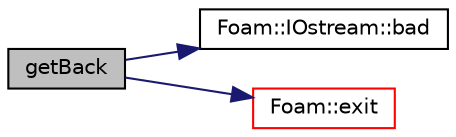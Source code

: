 digraph "getBack"
{
  bgcolor="transparent";
  edge [fontname="Helvetica",fontsize="10",labelfontname="Helvetica",labelfontsize="10"];
  node [fontname="Helvetica",fontsize="10",shape=record];
  rankdir="LR";
  Node192 [label="getBack",height=0.2,width=0.4,color="black", fillcolor="grey75", style="filled", fontcolor="black"];
  Node192 -> Node193 [color="midnightblue",fontsize="10",style="solid",fontname="Helvetica"];
  Node193 [label="Foam::IOstream::bad",height=0.2,width=0.4,color="black",URL="$a27333.html#a9f7290a5d70f30e1b1b42c8ac4a6082d",tooltip="Return true if stream is corrupted. "];
  Node192 -> Node194 [color="midnightblue",fontsize="10",style="solid",fontname="Helvetica"];
  Node194 [label="Foam::exit",height=0.2,width=0.4,color="red",URL="$a21851.html#a06ca7250d8e89caf05243ec094843642"];
}
